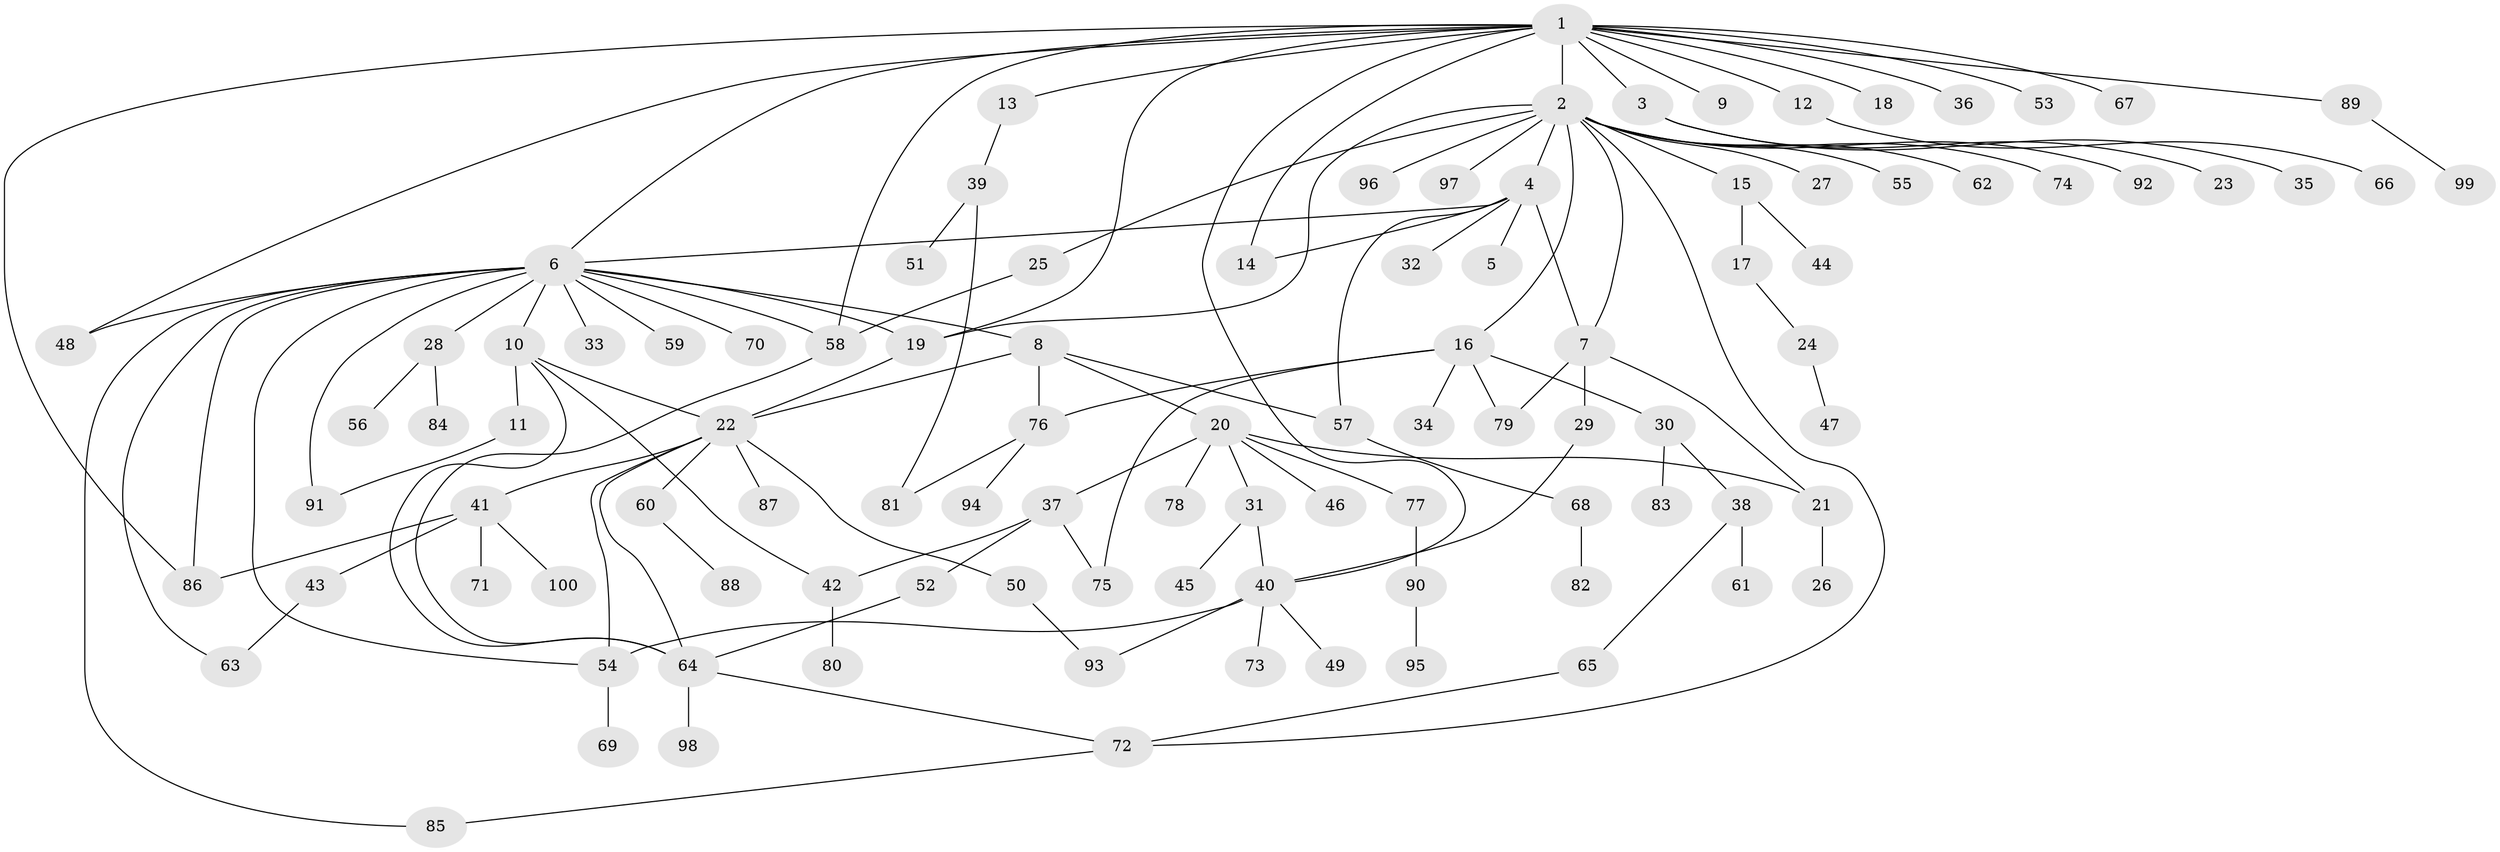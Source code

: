 // Generated by graph-tools (version 1.1) at 2025/11/02/21/25 10:11:09]
// undirected, 100 vertices, 131 edges
graph export_dot {
graph [start="1"]
  node [color=gray90,style=filled];
  1;
  2;
  3;
  4;
  5;
  6;
  7;
  8;
  9;
  10;
  11;
  12;
  13;
  14;
  15;
  16;
  17;
  18;
  19;
  20;
  21;
  22;
  23;
  24;
  25;
  26;
  27;
  28;
  29;
  30;
  31;
  32;
  33;
  34;
  35;
  36;
  37;
  38;
  39;
  40;
  41;
  42;
  43;
  44;
  45;
  46;
  47;
  48;
  49;
  50;
  51;
  52;
  53;
  54;
  55;
  56;
  57;
  58;
  59;
  60;
  61;
  62;
  63;
  64;
  65;
  66;
  67;
  68;
  69;
  70;
  71;
  72;
  73;
  74;
  75;
  76;
  77;
  78;
  79;
  80;
  81;
  82;
  83;
  84;
  85;
  86;
  87;
  88;
  89;
  90;
  91;
  92;
  93;
  94;
  95;
  96;
  97;
  98;
  99;
  100;
  1 -- 2;
  1 -- 3;
  1 -- 6;
  1 -- 9;
  1 -- 12;
  1 -- 13;
  1 -- 14;
  1 -- 18;
  1 -- 19;
  1 -- 36;
  1 -- 40;
  1 -- 48;
  1 -- 53;
  1 -- 58;
  1 -- 67;
  1 -- 86;
  1 -- 89;
  2 -- 4;
  2 -- 7;
  2 -- 15;
  2 -- 16;
  2 -- 19;
  2 -- 25;
  2 -- 27;
  2 -- 55;
  2 -- 62;
  2 -- 72;
  2 -- 74;
  2 -- 92;
  2 -- 96;
  2 -- 97;
  3 -- 23;
  3 -- 35;
  4 -- 5;
  4 -- 6;
  4 -- 7;
  4 -- 14;
  4 -- 32;
  4 -- 57;
  6 -- 8;
  6 -- 10;
  6 -- 19;
  6 -- 28;
  6 -- 33;
  6 -- 48;
  6 -- 54;
  6 -- 58;
  6 -- 59;
  6 -- 63;
  6 -- 70;
  6 -- 85;
  6 -- 86;
  6 -- 91;
  7 -- 21;
  7 -- 29;
  7 -- 79;
  8 -- 20;
  8 -- 22;
  8 -- 57;
  8 -- 76;
  10 -- 11;
  10 -- 22;
  10 -- 42;
  10 -- 64;
  11 -- 91;
  12 -- 66;
  13 -- 39;
  15 -- 17;
  15 -- 44;
  16 -- 30;
  16 -- 34;
  16 -- 75;
  16 -- 76;
  16 -- 79;
  17 -- 24;
  19 -- 22;
  20 -- 21;
  20 -- 31;
  20 -- 37;
  20 -- 46;
  20 -- 77;
  20 -- 78;
  21 -- 26;
  22 -- 41;
  22 -- 50;
  22 -- 54;
  22 -- 60;
  22 -- 64;
  22 -- 87;
  24 -- 47;
  25 -- 58;
  28 -- 56;
  28 -- 84;
  29 -- 40;
  30 -- 38;
  30 -- 83;
  31 -- 40;
  31 -- 45;
  37 -- 42;
  37 -- 52;
  37 -- 75;
  38 -- 61;
  38 -- 65;
  39 -- 51;
  39 -- 81;
  40 -- 49;
  40 -- 54;
  40 -- 73;
  40 -- 93;
  41 -- 43;
  41 -- 71;
  41 -- 86;
  41 -- 100;
  42 -- 80;
  43 -- 63;
  50 -- 93;
  52 -- 64;
  54 -- 69;
  57 -- 68;
  58 -- 64;
  60 -- 88;
  64 -- 72;
  64 -- 98;
  65 -- 72;
  68 -- 82;
  72 -- 85;
  76 -- 81;
  76 -- 94;
  77 -- 90;
  89 -- 99;
  90 -- 95;
}
